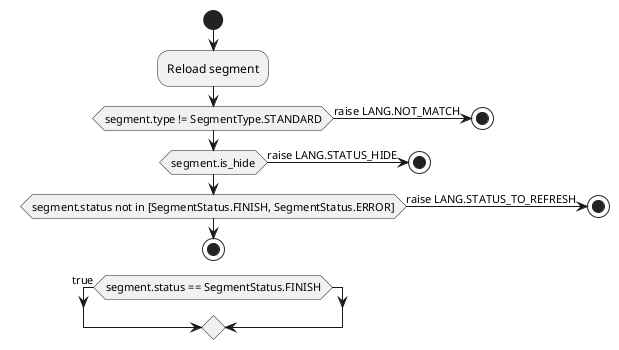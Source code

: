 @startuml activity_reload_segment
start
:Reload segment;
if (segment.type != SegmentType.STANDARD) then (raise LANG.NOT_MATCH)
    stop
endif
if (segment.is_hide) then (raise LANG.STATUS_HIDE)
    stop
endif
if (segment.status not in [SegmentStatus.FINISH, SegmentStatus.ERROR]) then (raise LANG.STATUS_TO_REFRESH)
    stop
endif
stop
if (segment.status == SegmentStatus.FINISH) then (true)
    
@enduml